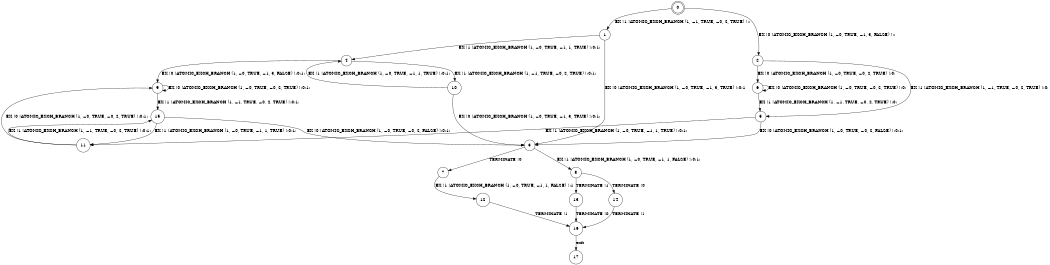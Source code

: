 digraph BCG {
size = "7, 10.5";
center = TRUE;
node [shape = circle];
0 [peripheries = 2];
0 -> 1 [label = "EX !1 !ATOMIC_EXCH_BRANCH (1, +1, TRUE, +0, 2, TRUE) !::"];
0 -> 2 [label = "EX !0 !ATOMIC_EXCH_BRANCH (1, +0, TRUE, +1, 3, FALSE) !::"];
1 -> 3 [label = "EX !0 !ATOMIC_EXCH_BRANCH (1, +0, TRUE, +1, 3, TRUE) !:0:1:"];
1 -> 4 [label = "EX !1 !ATOMIC_EXCH_BRANCH (1, +0, TRUE, +1, 1, TRUE) !:0:1:"];
2 -> 5 [label = "EX !1 !ATOMIC_EXCH_BRANCH (1, +1, TRUE, +0, 2, TRUE) !:0:"];
2 -> 6 [label = "EX !0 !ATOMIC_EXCH_BRANCH (1, +0, TRUE, +0, 2, TRUE) !:0:"];
3 -> 7 [label = "TERMINATE !0"];
3 -> 8 [label = "EX !1 !ATOMIC_EXCH_BRANCH (1, +0, TRUE, +1, 1, FALSE) !:0:1:"];
4 -> 9 [label = "EX !0 !ATOMIC_EXCH_BRANCH (1, +0, TRUE, +1, 3, FALSE) !:0:1:"];
4 -> 10 [label = "EX !1 !ATOMIC_EXCH_BRANCH (1, +1, TRUE, +0, 2, TRUE) !:0:1:"];
5 -> 11 [label = "EX !1 !ATOMIC_EXCH_BRANCH (1, +0, TRUE, +1, 1, TRUE) !:0:1:"];
5 -> 3 [label = "EX !0 !ATOMIC_EXCH_BRANCH (1, +0, TRUE, +0, 2, FALSE) !:0:1:"];
6 -> 5 [label = "EX !1 !ATOMIC_EXCH_BRANCH (1, +1, TRUE, +0, 2, TRUE) !:0:"];
6 -> 6 [label = "EX !0 !ATOMIC_EXCH_BRANCH (1, +0, TRUE, +0, 2, TRUE) !:0:"];
7 -> 12 [label = "EX !1 !ATOMIC_EXCH_BRANCH (1, +0, TRUE, +1, 1, FALSE) !:1:"];
8 -> 13 [label = "TERMINATE !1"];
8 -> 14 [label = "TERMINATE !0"];
9 -> 15 [label = "EX !1 !ATOMIC_EXCH_BRANCH (1, +1, TRUE, +0, 2, TRUE) !:0:1:"];
9 -> 9 [label = "EX !0 !ATOMIC_EXCH_BRANCH (1, +0, TRUE, +0, 2, TRUE) !:0:1:"];
10 -> 3 [label = "EX !0 !ATOMIC_EXCH_BRANCH (1, +0, TRUE, +1, 3, TRUE) !:0:1:"];
10 -> 4 [label = "EX !1 !ATOMIC_EXCH_BRANCH (1, +0, TRUE, +1, 1, TRUE) !:0:1:"];
11 -> 15 [label = "EX !1 !ATOMIC_EXCH_BRANCH (1, +1, TRUE, +0, 2, TRUE) !:0:1:"];
11 -> 9 [label = "EX !0 !ATOMIC_EXCH_BRANCH (1, +0, TRUE, +0, 2, TRUE) !:0:1:"];
12 -> 16 [label = "TERMINATE !1"];
13 -> 16 [label = "TERMINATE !0"];
14 -> 16 [label = "TERMINATE !1"];
15 -> 11 [label = "EX !1 !ATOMIC_EXCH_BRANCH (1, +0, TRUE, +1, 1, TRUE) !:0:1:"];
15 -> 3 [label = "EX !0 !ATOMIC_EXCH_BRANCH (1, +0, TRUE, +0, 2, FALSE) !:0:1:"];
16 -> 17 [label = "exit"];
}
